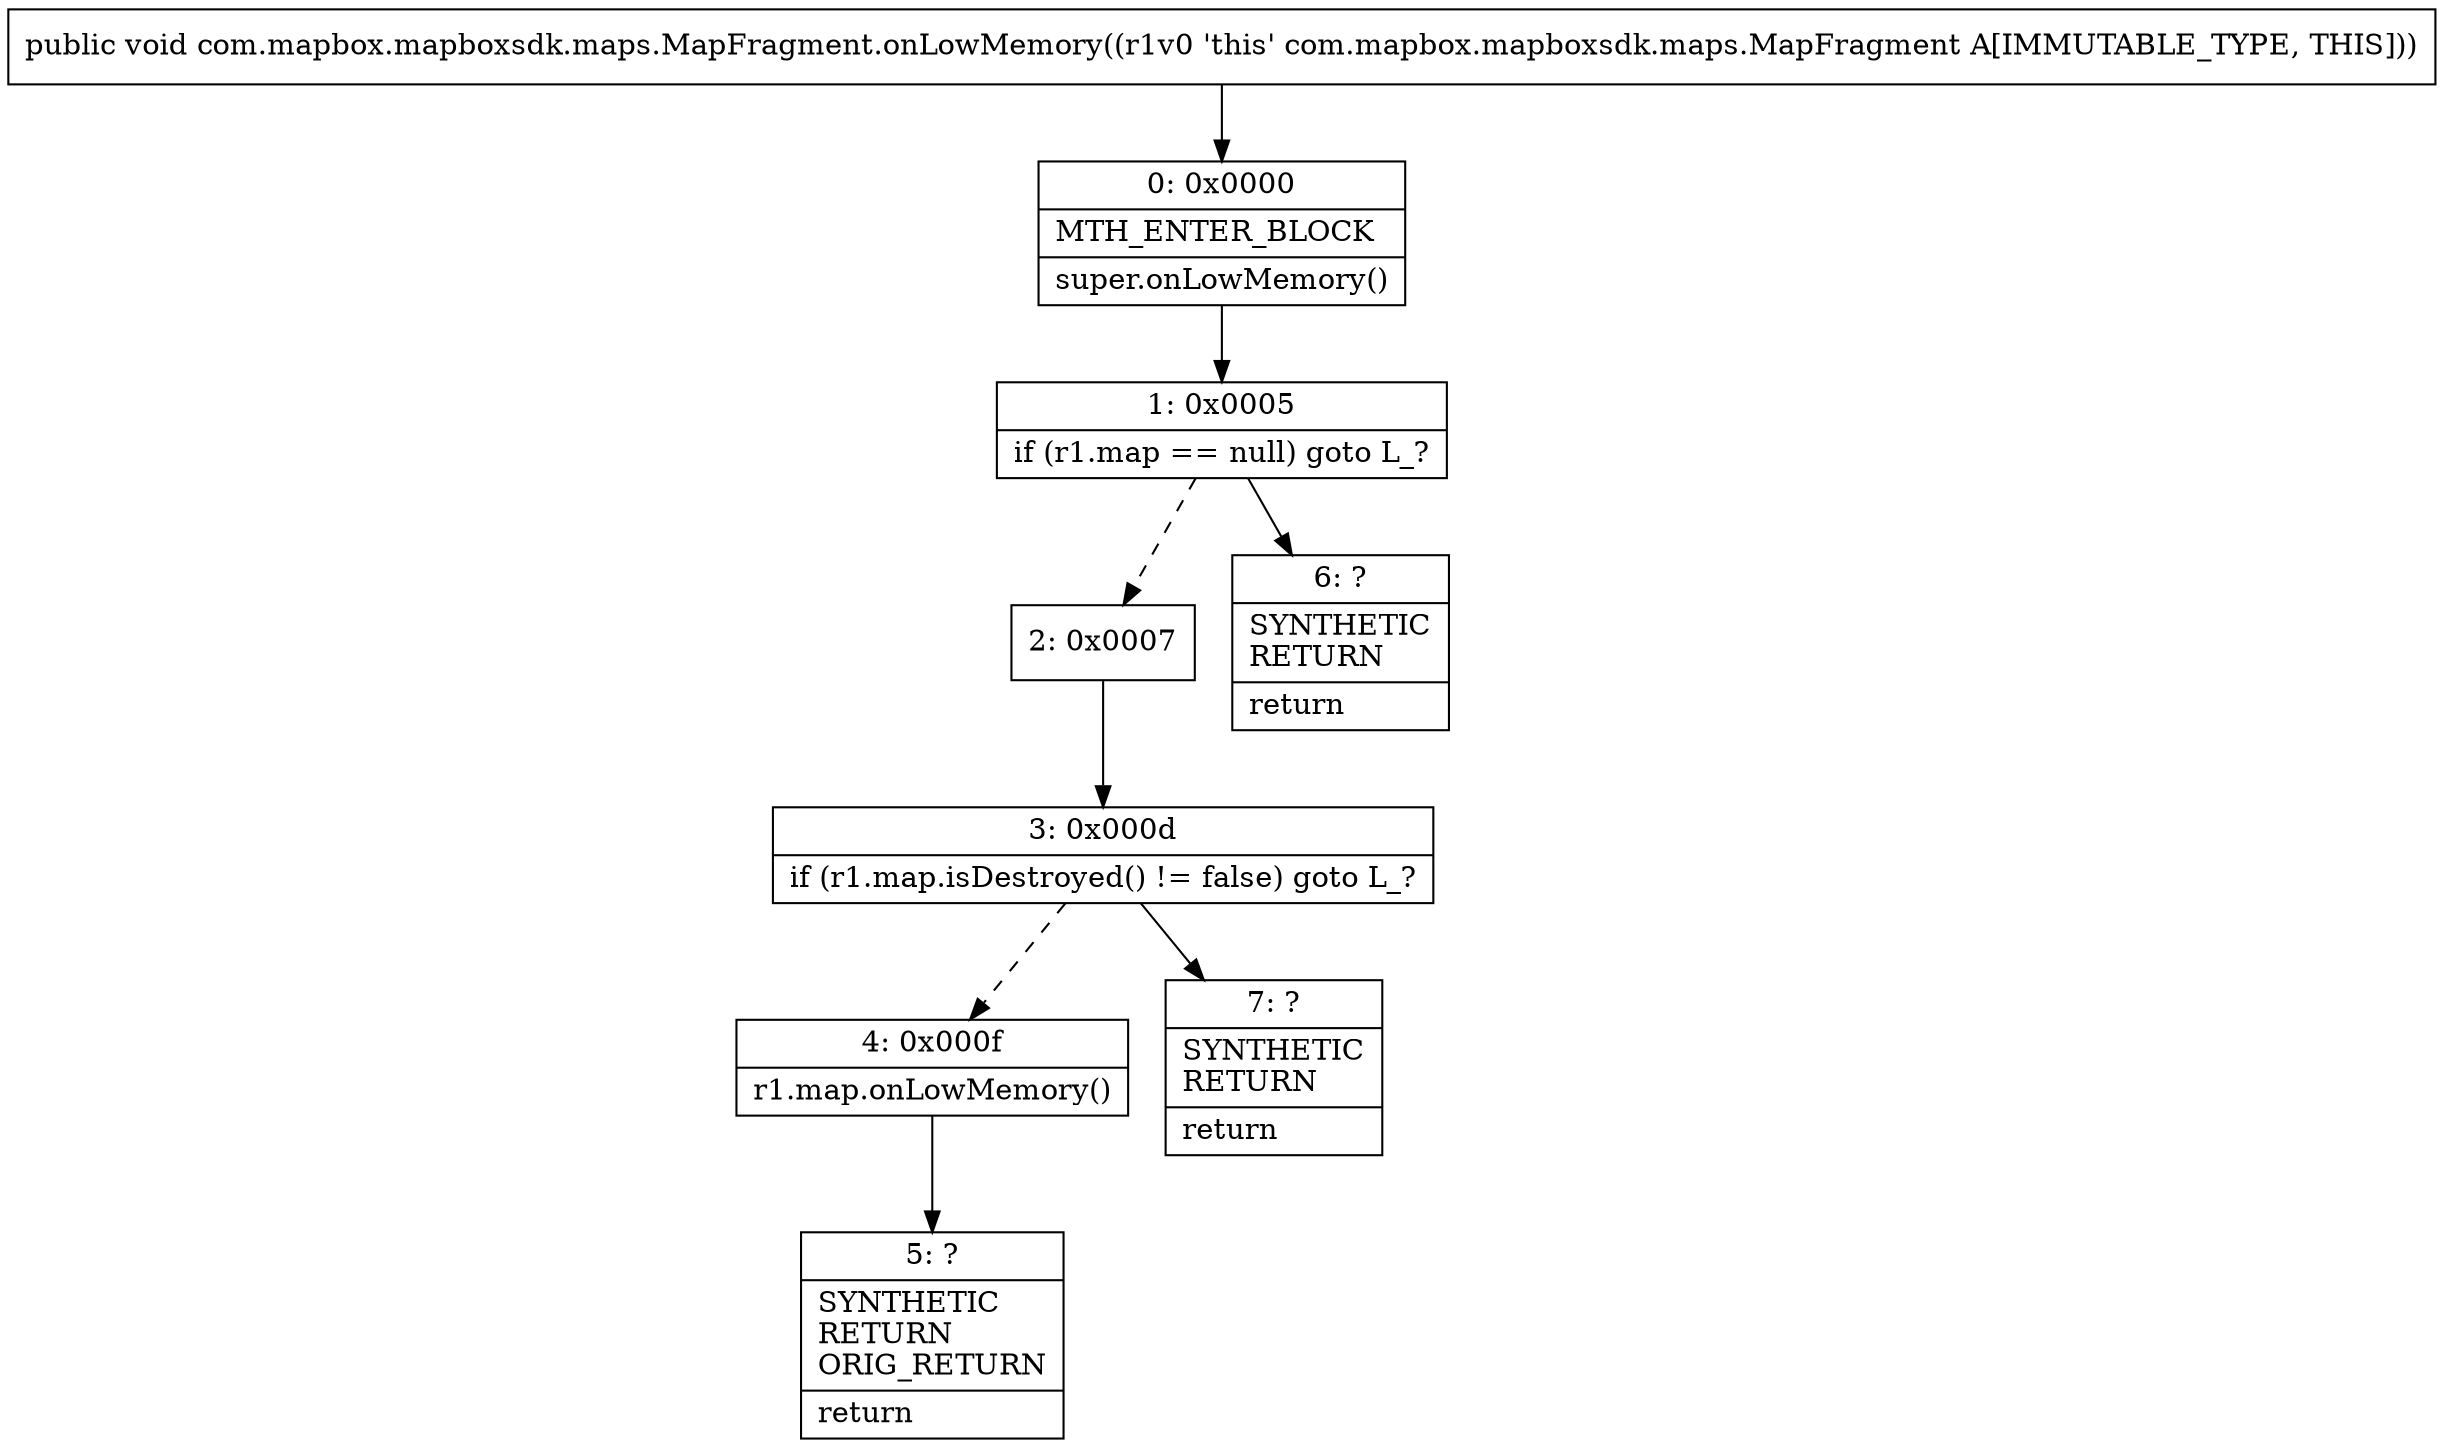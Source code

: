 digraph "CFG forcom.mapbox.mapboxsdk.maps.MapFragment.onLowMemory()V" {
Node_0 [shape=record,label="{0\:\ 0x0000|MTH_ENTER_BLOCK\l|super.onLowMemory()\l}"];
Node_1 [shape=record,label="{1\:\ 0x0005|if (r1.map == null) goto L_?\l}"];
Node_2 [shape=record,label="{2\:\ 0x0007}"];
Node_3 [shape=record,label="{3\:\ 0x000d|if (r1.map.isDestroyed() != false) goto L_?\l}"];
Node_4 [shape=record,label="{4\:\ 0x000f|r1.map.onLowMemory()\l}"];
Node_5 [shape=record,label="{5\:\ ?|SYNTHETIC\lRETURN\lORIG_RETURN\l|return\l}"];
Node_6 [shape=record,label="{6\:\ ?|SYNTHETIC\lRETURN\l|return\l}"];
Node_7 [shape=record,label="{7\:\ ?|SYNTHETIC\lRETURN\l|return\l}"];
MethodNode[shape=record,label="{public void com.mapbox.mapboxsdk.maps.MapFragment.onLowMemory((r1v0 'this' com.mapbox.mapboxsdk.maps.MapFragment A[IMMUTABLE_TYPE, THIS])) }"];
MethodNode -> Node_0;
Node_0 -> Node_1;
Node_1 -> Node_2[style=dashed];
Node_1 -> Node_6;
Node_2 -> Node_3;
Node_3 -> Node_4[style=dashed];
Node_3 -> Node_7;
Node_4 -> Node_5;
}

